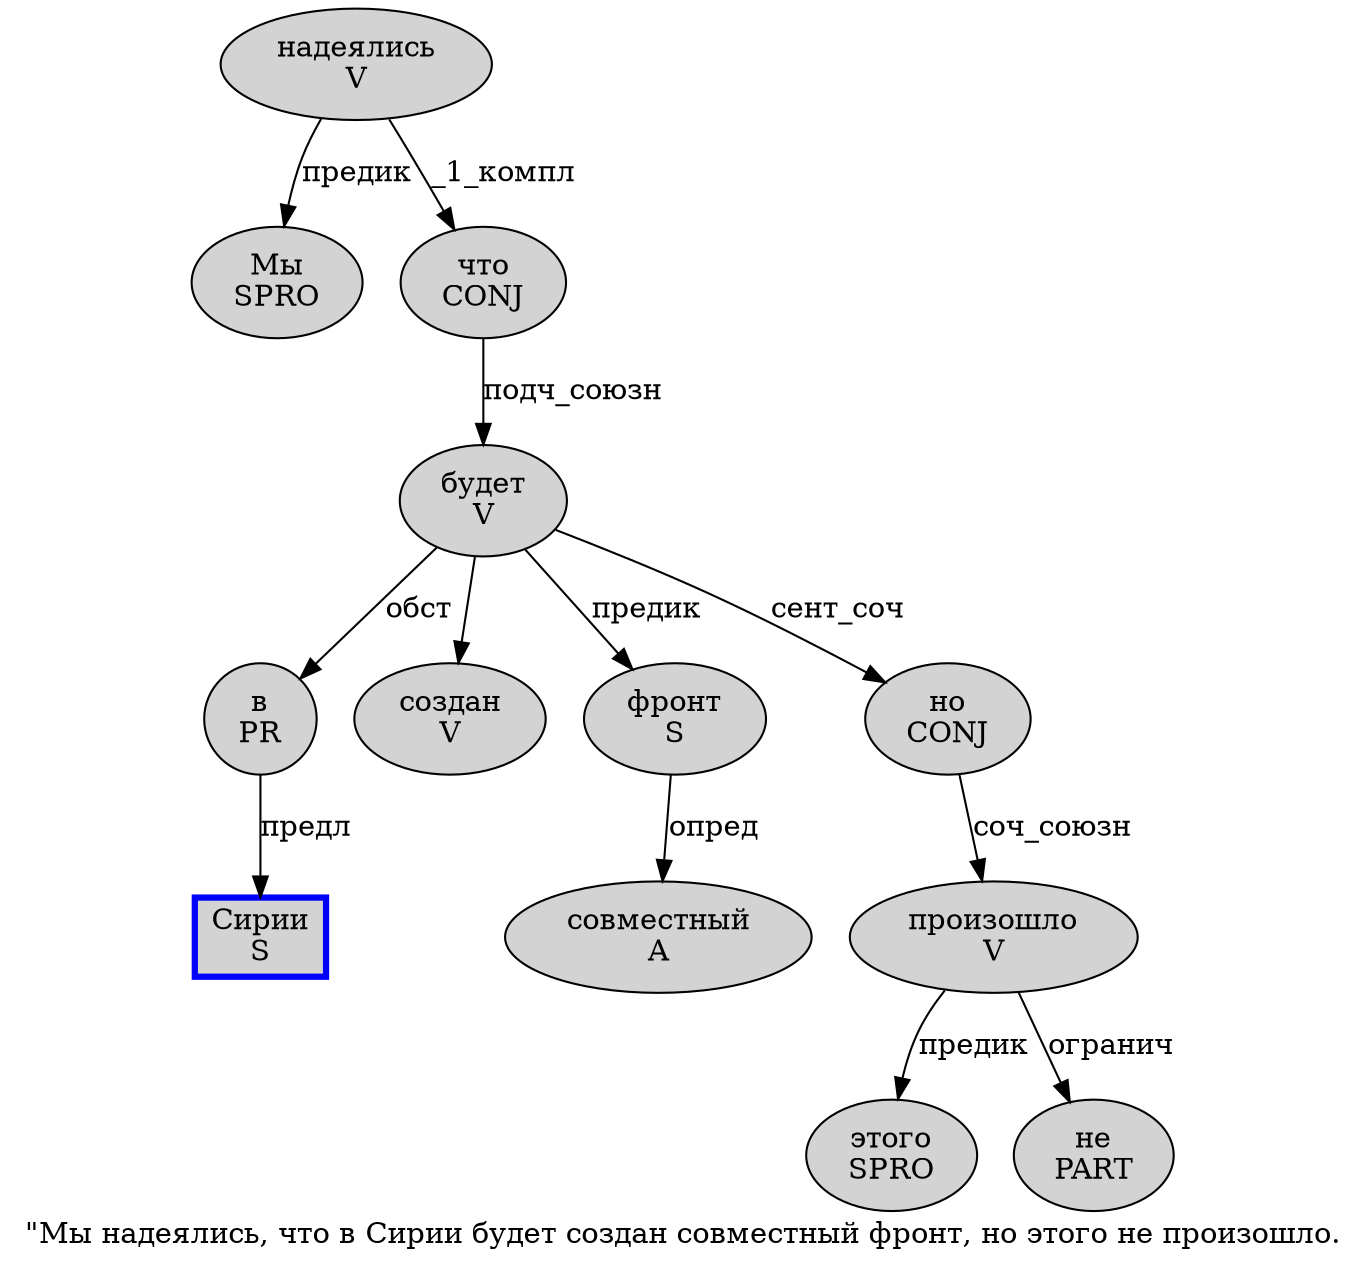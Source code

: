 digraph SENTENCE_1001 {
	graph [label="\"Мы надеялись, что в Сирии будет создан совместный фронт, но этого не произошло."]
	node [style=filled]
		1 [label="Мы
SPRO" color="" fillcolor=lightgray penwidth=1 shape=ellipse]
		2 [label="надеялись
V" color="" fillcolor=lightgray penwidth=1 shape=ellipse]
		4 [label="что
CONJ" color="" fillcolor=lightgray penwidth=1 shape=ellipse]
		5 [label="в
PR" color="" fillcolor=lightgray penwidth=1 shape=ellipse]
		6 [label="Сирии
S" color=blue fillcolor=lightgray penwidth=3 shape=box]
		7 [label="будет
V" color="" fillcolor=lightgray penwidth=1 shape=ellipse]
		8 [label="создан
V" color="" fillcolor=lightgray penwidth=1 shape=ellipse]
		9 [label="совместный
A" color="" fillcolor=lightgray penwidth=1 shape=ellipse]
		10 [label="фронт
S" color="" fillcolor=lightgray penwidth=1 shape=ellipse]
		12 [label="но
CONJ" color="" fillcolor=lightgray penwidth=1 shape=ellipse]
		13 [label="этого
SPRO" color="" fillcolor=lightgray penwidth=1 shape=ellipse]
		14 [label="не
PART" color="" fillcolor=lightgray penwidth=1 shape=ellipse]
		15 [label="произошло
V" color="" fillcolor=lightgray penwidth=1 shape=ellipse]
			5 -> 6 [label="предл"]
			7 -> 5 [label="обст"]
			7 -> 8
			7 -> 10 [label="предик"]
			7 -> 12 [label="сент_соч"]
			10 -> 9 [label="опред"]
			2 -> 1 [label="предик"]
			2 -> 4 [label="_1_компл"]
			4 -> 7 [label="подч_союзн"]
			12 -> 15 [label="соч_союзн"]
			15 -> 13 [label="предик"]
			15 -> 14 [label="огранич"]
}
